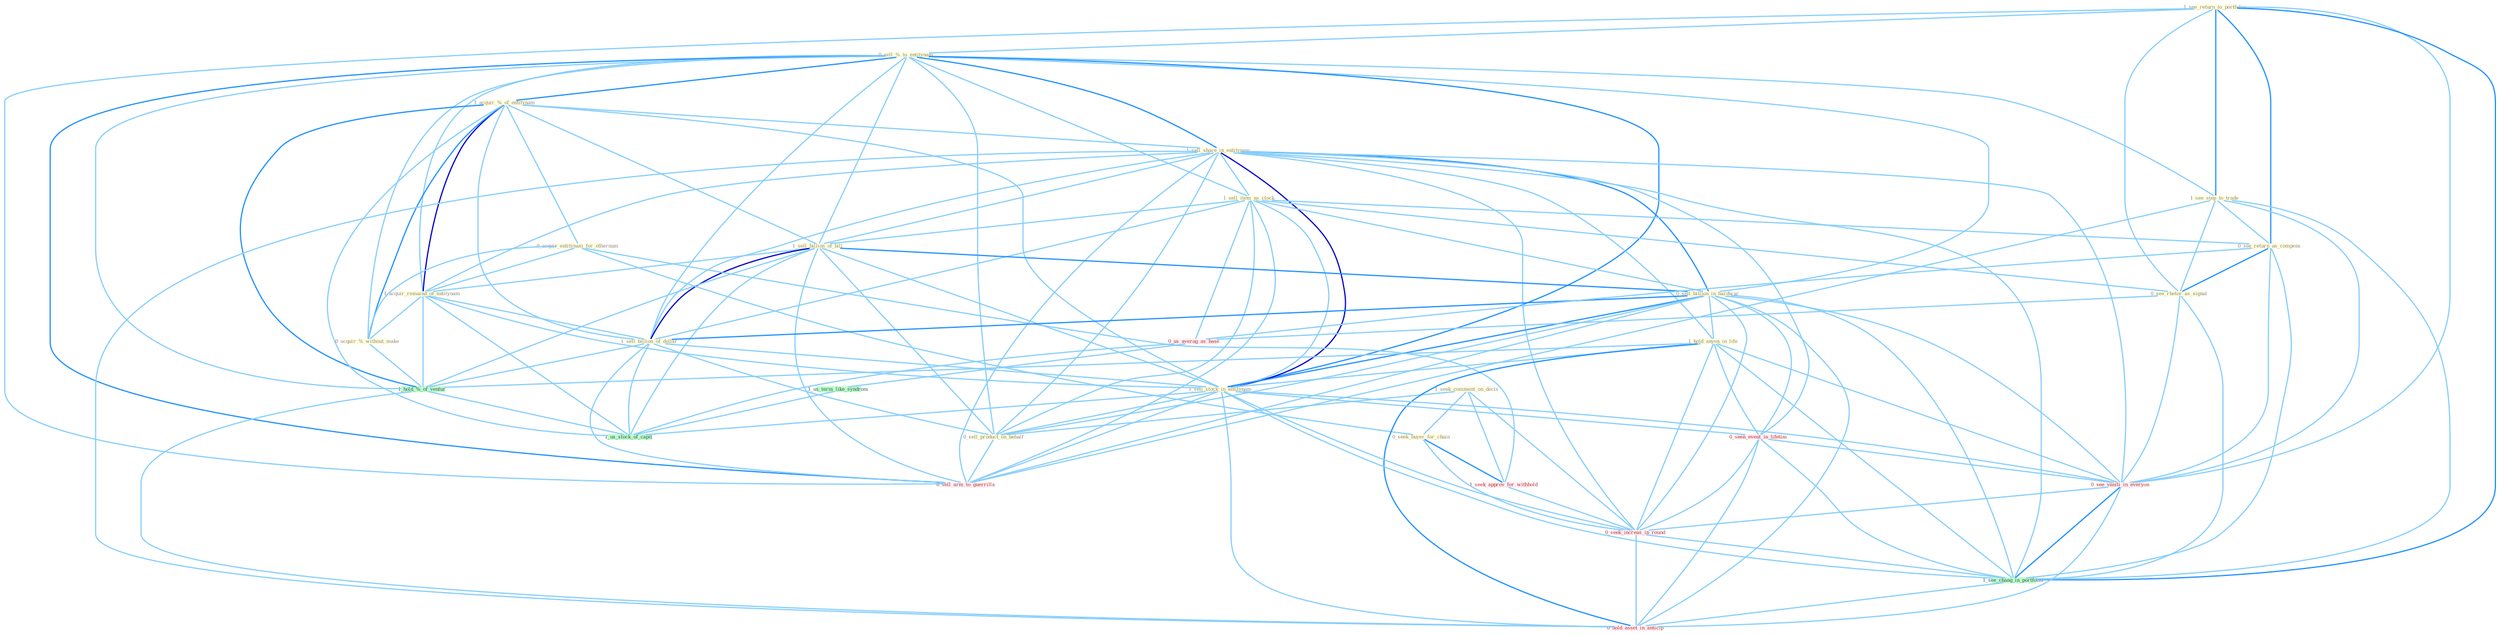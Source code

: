 Graph G{ 
    node
    [shape=polygon,style=filled,width=.5,height=.06,color="#BDFCC9",fixedsize=true,fontsize=4,
    fontcolor="#2f4f4f"];
    {node
    [color="#ffffe0", fontcolor="#8b7d6b"] "1_see_return_to_portfolio " "1_seek_comment_on_decis " "0_sell_%_to_entitynam " "1_acquir_%_of_entitynam " "1_sell_share_in_entitynam " "1_see_step_to_trade " "1_sell_item_as_clock " "1_sell_billion_of_bill " "0_acquir_entitynam_for_othernum " "1_acquir_remaind_of_entitynam " "0_sell_billion_in_hardwar " "0_see_return_as_compens " "0_acquir_%_without_make " "0_seek_buyer_for_chain " "1_sell_billion_of_dollar " "0_see_rhetor_as_signal " "1_hold_anyon_in_life " "1_sell_stock_in_entitynam " "0_sell_product_on_behalf "}
{node [color="#fff0f5", fontcolor="#b22222"] "0_seen_event_in_lifetim " "0_us_averag_as_base " "1_seek_approv_for_withhold " "0_see_vaniti_in_everyon " "0_sell_arm_to_guerrilla " "0_seek_increas_in_round " "0_hold_asset_in_anticip "}
edge [color="#B0E2FF"];

	"1_see_return_to_portfolio " -- "0_sell_%_to_entitynam " [w="1", color="#87cefa" ];
	"1_see_return_to_portfolio " -- "1_see_step_to_trade " [w="2", color="#1e90ff" , len=0.8];
	"1_see_return_to_portfolio " -- "0_see_return_as_compens " [w="2", color="#1e90ff" , len=0.8];
	"1_see_return_to_portfolio " -- "0_see_rhetor_as_signal " [w="1", color="#87cefa" ];
	"1_see_return_to_portfolio " -- "0_see_vaniti_in_everyon " [w="1", color="#87cefa" ];
	"1_see_return_to_portfolio " -- "0_sell_arm_to_guerrilla " [w="1", color="#87cefa" ];
	"1_see_return_to_portfolio " -- "1_see_chang_in_portfolio " [w="2", color="#1e90ff" , len=0.8];
	"1_seek_comment_on_decis " -- "0_seek_buyer_for_chain " [w="1", color="#87cefa" ];
	"1_seek_comment_on_decis " -- "0_sell_product_on_behalf " [w="1", color="#87cefa" ];
	"1_seek_comment_on_decis " -- "1_seek_approv_for_withhold " [w="1", color="#87cefa" ];
	"1_seek_comment_on_decis " -- "0_seek_increas_in_round " [w="1", color="#87cefa" ];
	"0_sell_%_to_entitynam " -- "1_acquir_%_of_entitynam " [w="2", color="#1e90ff" , len=0.8];
	"0_sell_%_to_entitynam " -- "1_sell_share_in_entitynam " [w="2", color="#1e90ff" , len=0.8];
	"0_sell_%_to_entitynam " -- "1_see_step_to_trade " [w="1", color="#87cefa" ];
	"0_sell_%_to_entitynam " -- "1_sell_item_as_clock " [w="1", color="#87cefa" ];
	"0_sell_%_to_entitynam " -- "1_sell_billion_of_bill " [w="1", color="#87cefa" ];
	"0_sell_%_to_entitynam " -- "1_acquir_remaind_of_entitynam " [w="1", color="#87cefa" ];
	"0_sell_%_to_entitynam " -- "0_sell_billion_in_hardwar " [w="1", color="#87cefa" ];
	"0_sell_%_to_entitynam " -- "0_acquir_%_without_make " [w="1", color="#87cefa" ];
	"0_sell_%_to_entitynam " -- "1_sell_billion_of_dollar " [w="1", color="#87cefa" ];
	"0_sell_%_to_entitynam " -- "1_sell_stock_in_entitynam " [w="2", color="#1e90ff" , len=0.8];
	"0_sell_%_to_entitynam " -- "0_sell_product_on_behalf " [w="1", color="#87cefa" ];
	"0_sell_%_to_entitynam " -- "1_hold_%_of_ventur " [w="1", color="#87cefa" ];
	"0_sell_%_to_entitynam " -- "0_sell_arm_to_guerrilla " [w="2", color="#1e90ff" , len=0.8];
	"1_acquir_%_of_entitynam " -- "1_sell_share_in_entitynam " [w="1", color="#87cefa" ];
	"1_acquir_%_of_entitynam " -- "1_sell_billion_of_bill " [w="1", color="#87cefa" ];
	"1_acquir_%_of_entitynam " -- "0_acquir_entitynam_for_othernum " [w="1", color="#87cefa" ];
	"1_acquir_%_of_entitynam " -- "1_acquir_remaind_of_entitynam " [w="3", color="#0000cd" , len=0.6];
	"1_acquir_%_of_entitynam " -- "0_acquir_%_without_make " [w="2", color="#1e90ff" , len=0.8];
	"1_acquir_%_of_entitynam " -- "1_sell_billion_of_dollar " [w="1", color="#87cefa" ];
	"1_acquir_%_of_entitynam " -- "1_sell_stock_in_entitynam " [w="1", color="#87cefa" ];
	"1_acquir_%_of_entitynam " -- "1_hold_%_of_ventur " [w="2", color="#1e90ff" , len=0.8];
	"1_acquir_%_of_entitynam " -- "1_us_stock_of_capit " [w="1", color="#87cefa" ];
	"1_sell_share_in_entitynam " -- "1_sell_item_as_clock " [w="1", color="#87cefa" ];
	"1_sell_share_in_entitynam " -- "1_sell_billion_of_bill " [w="1", color="#87cefa" ];
	"1_sell_share_in_entitynam " -- "1_acquir_remaind_of_entitynam " [w="1", color="#87cefa" ];
	"1_sell_share_in_entitynam " -- "0_sell_billion_in_hardwar " [w="2", color="#1e90ff" , len=0.8];
	"1_sell_share_in_entitynam " -- "1_sell_billion_of_dollar " [w="1", color="#87cefa" ];
	"1_sell_share_in_entitynam " -- "1_hold_anyon_in_life " [w="1", color="#87cefa" ];
	"1_sell_share_in_entitynam " -- "1_sell_stock_in_entitynam " [w="3", color="#0000cd" , len=0.6];
	"1_sell_share_in_entitynam " -- "0_sell_product_on_behalf " [w="1", color="#87cefa" ];
	"1_sell_share_in_entitynam " -- "0_seen_event_in_lifetim " [w="1", color="#87cefa" ];
	"1_sell_share_in_entitynam " -- "0_see_vaniti_in_everyon " [w="1", color="#87cefa" ];
	"1_sell_share_in_entitynam " -- "0_sell_arm_to_guerrilla " [w="1", color="#87cefa" ];
	"1_sell_share_in_entitynam " -- "0_seek_increas_in_round " [w="1", color="#87cefa" ];
	"1_sell_share_in_entitynam " -- "1_see_chang_in_portfolio " [w="1", color="#87cefa" ];
	"1_sell_share_in_entitynam " -- "0_hold_asset_in_anticip " [w="1", color="#87cefa" ];
	"1_see_step_to_trade " -- "0_see_return_as_compens " [w="1", color="#87cefa" ];
	"1_see_step_to_trade " -- "0_see_rhetor_as_signal " [w="1", color="#87cefa" ];
	"1_see_step_to_trade " -- "0_see_vaniti_in_everyon " [w="1", color="#87cefa" ];
	"1_see_step_to_trade " -- "0_sell_arm_to_guerrilla " [w="1", color="#87cefa" ];
	"1_see_step_to_trade " -- "1_see_chang_in_portfolio " [w="1", color="#87cefa" ];
	"1_sell_item_as_clock " -- "1_sell_billion_of_bill " [w="1", color="#87cefa" ];
	"1_sell_item_as_clock " -- "0_sell_billion_in_hardwar " [w="1", color="#87cefa" ];
	"1_sell_item_as_clock " -- "0_see_return_as_compens " [w="1", color="#87cefa" ];
	"1_sell_item_as_clock " -- "1_sell_billion_of_dollar " [w="1", color="#87cefa" ];
	"1_sell_item_as_clock " -- "0_see_rhetor_as_signal " [w="1", color="#87cefa" ];
	"1_sell_item_as_clock " -- "1_sell_stock_in_entitynam " [w="1", color="#87cefa" ];
	"1_sell_item_as_clock " -- "0_sell_product_on_behalf " [w="1", color="#87cefa" ];
	"1_sell_item_as_clock " -- "0_us_averag_as_base " [w="1", color="#87cefa" ];
	"1_sell_item_as_clock " -- "0_sell_arm_to_guerrilla " [w="1", color="#87cefa" ];
	"1_sell_billion_of_bill " -- "1_acquir_remaind_of_entitynam " [w="1", color="#87cefa" ];
	"1_sell_billion_of_bill " -- "0_sell_billion_in_hardwar " [w="2", color="#1e90ff" , len=0.8];
	"1_sell_billion_of_bill " -- "1_sell_billion_of_dollar " [w="3", color="#0000cd" , len=0.6];
	"1_sell_billion_of_bill " -- "1_sell_stock_in_entitynam " [w="1", color="#87cefa" ];
	"1_sell_billion_of_bill " -- "0_sell_product_on_behalf " [w="1", color="#87cefa" ];
	"1_sell_billion_of_bill " -- "1_hold_%_of_ventur " [w="1", color="#87cefa" ];
	"1_sell_billion_of_bill " -- "0_sell_arm_to_guerrilla " [w="1", color="#87cefa" ];
	"1_sell_billion_of_bill " -- "1_us_stock_of_capit " [w="1", color="#87cefa" ];
	"0_acquir_entitynam_for_othernum " -- "1_acquir_remaind_of_entitynam " [w="1", color="#87cefa" ];
	"0_acquir_entitynam_for_othernum " -- "0_acquir_%_without_make " [w="1", color="#87cefa" ];
	"0_acquir_entitynam_for_othernum " -- "0_seek_buyer_for_chain " [w="1", color="#87cefa" ];
	"0_acquir_entitynam_for_othernum " -- "1_seek_approv_for_withhold " [w="1", color="#87cefa" ];
	"1_acquir_remaind_of_entitynam " -- "0_acquir_%_without_make " [w="1", color="#87cefa" ];
	"1_acquir_remaind_of_entitynam " -- "1_sell_billion_of_dollar " [w="1", color="#87cefa" ];
	"1_acquir_remaind_of_entitynam " -- "1_sell_stock_in_entitynam " [w="1", color="#87cefa" ];
	"1_acquir_remaind_of_entitynam " -- "1_hold_%_of_ventur " [w="1", color="#87cefa" ];
	"1_acquir_remaind_of_entitynam " -- "1_us_stock_of_capit " [w="1", color="#87cefa" ];
	"0_sell_billion_in_hardwar " -- "1_sell_billion_of_dollar " [w="2", color="#1e90ff" , len=0.8];
	"0_sell_billion_in_hardwar " -- "1_hold_anyon_in_life " [w="1", color="#87cefa" ];
	"0_sell_billion_in_hardwar " -- "1_sell_stock_in_entitynam " [w="2", color="#1e90ff" , len=0.8];
	"0_sell_billion_in_hardwar " -- "0_sell_product_on_behalf " [w="1", color="#87cefa" ];
	"0_sell_billion_in_hardwar " -- "0_seen_event_in_lifetim " [w="1", color="#87cefa" ];
	"0_sell_billion_in_hardwar " -- "0_see_vaniti_in_everyon " [w="1", color="#87cefa" ];
	"0_sell_billion_in_hardwar " -- "0_sell_arm_to_guerrilla " [w="1", color="#87cefa" ];
	"0_sell_billion_in_hardwar " -- "0_seek_increas_in_round " [w="1", color="#87cefa" ];
	"0_sell_billion_in_hardwar " -- "1_see_chang_in_portfolio " [w="1", color="#87cefa" ];
	"0_sell_billion_in_hardwar " -- "0_hold_asset_in_anticip " [w="1", color="#87cefa" ];
	"0_see_return_as_compens " -- "0_see_rhetor_as_signal " [w="2", color="#1e90ff" , len=0.8];
	"0_see_return_as_compens " -- "0_us_averag_as_base " [w="1", color="#87cefa" ];
	"0_see_return_as_compens " -- "0_see_vaniti_in_everyon " [w="1", color="#87cefa" ];
	"0_see_return_as_compens " -- "1_see_chang_in_portfolio " [w="1", color="#87cefa" ];
	"0_acquir_%_without_make " -- "1_hold_%_of_ventur " [w="1", color="#87cefa" ];
	"0_seek_buyer_for_chain " -- "1_seek_approv_for_withhold " [w="2", color="#1e90ff" , len=0.8];
	"0_seek_buyer_for_chain " -- "0_seek_increas_in_round " [w="1", color="#87cefa" ];
	"1_sell_billion_of_dollar " -- "1_sell_stock_in_entitynam " [w="1", color="#87cefa" ];
	"1_sell_billion_of_dollar " -- "0_sell_product_on_behalf " [w="1", color="#87cefa" ];
	"1_sell_billion_of_dollar " -- "1_hold_%_of_ventur " [w="1", color="#87cefa" ];
	"1_sell_billion_of_dollar " -- "0_sell_arm_to_guerrilla " [w="1", color="#87cefa" ];
	"1_sell_billion_of_dollar " -- "1_us_stock_of_capit " [w="1", color="#87cefa" ];
	"0_see_rhetor_as_signal " -- "0_us_averag_as_base " [w="1", color="#87cefa" ];
	"0_see_rhetor_as_signal " -- "0_see_vaniti_in_everyon " [w="1", color="#87cefa" ];
	"0_see_rhetor_as_signal " -- "1_see_chang_in_portfolio " [w="1", color="#87cefa" ];
	"1_hold_anyon_in_life " -- "1_sell_stock_in_entitynam " [w="1", color="#87cefa" ];
	"1_hold_anyon_in_life " -- "0_seen_event_in_lifetim " [w="1", color="#87cefa" ];
	"1_hold_anyon_in_life " -- "1_hold_%_of_ventur " [w="1", color="#87cefa" ];
	"1_hold_anyon_in_life " -- "0_see_vaniti_in_everyon " [w="1", color="#87cefa" ];
	"1_hold_anyon_in_life " -- "0_seek_increas_in_round " [w="1", color="#87cefa" ];
	"1_hold_anyon_in_life " -- "1_see_chang_in_portfolio " [w="1", color="#87cefa" ];
	"1_hold_anyon_in_life " -- "0_hold_asset_in_anticip " [w="2", color="#1e90ff" , len=0.8];
	"1_sell_stock_in_entitynam " -- "0_sell_product_on_behalf " [w="1", color="#87cefa" ];
	"1_sell_stock_in_entitynam " -- "0_seen_event_in_lifetim " [w="1", color="#87cefa" ];
	"1_sell_stock_in_entitynam " -- "0_see_vaniti_in_everyon " [w="1", color="#87cefa" ];
	"1_sell_stock_in_entitynam " -- "0_sell_arm_to_guerrilla " [w="1", color="#87cefa" ];
	"1_sell_stock_in_entitynam " -- "0_seek_increas_in_round " [w="1", color="#87cefa" ];
	"1_sell_stock_in_entitynam " -- "1_us_stock_of_capit " [w="1", color="#87cefa" ];
	"1_sell_stock_in_entitynam " -- "1_see_chang_in_portfolio " [w="1", color="#87cefa" ];
	"1_sell_stock_in_entitynam " -- "0_hold_asset_in_anticip " [w="1", color="#87cefa" ];
	"0_sell_product_on_behalf " -- "0_sell_arm_to_guerrilla " [w="1", color="#87cefa" ];
	"0_seen_event_in_lifetim " -- "0_see_vaniti_in_everyon " [w="1", color="#87cefa" ];
	"0_seen_event_in_lifetim " -- "0_seek_increas_in_round " [w="1", color="#87cefa" ];
	"0_seen_event_in_lifetim " -- "1_see_chang_in_portfolio " [w="1", color="#87cefa" ];
	"0_seen_event_in_lifetim " -- "0_hold_asset_in_anticip " [w="1", color="#87cefa" ];
	"0_us_averag_as_base " -- "1_us_term_like_syndrom " [w="1", color="#87cefa" ];
	"0_us_averag_as_base " -- "1_us_stock_of_capit " [w="1", color="#87cefa" ];
	"1_us_term_like_syndrom " -- "1_us_stock_of_capit " [w="1", color="#87cefa" ];
	"1_seek_approv_for_withhold " -- "0_seek_increas_in_round " [w="1", color="#87cefa" ];
	"1_hold_%_of_ventur " -- "1_us_stock_of_capit " [w="1", color="#87cefa" ];
	"1_hold_%_of_ventur " -- "0_hold_asset_in_anticip " [w="1", color="#87cefa" ];
	"0_see_vaniti_in_everyon " -- "0_seek_increas_in_round " [w="1", color="#87cefa" ];
	"0_see_vaniti_in_everyon " -- "1_see_chang_in_portfolio " [w="2", color="#1e90ff" , len=0.8];
	"0_see_vaniti_in_everyon " -- "0_hold_asset_in_anticip " [w="1", color="#87cefa" ];
	"0_seek_increas_in_round " -- "1_see_chang_in_portfolio " [w="1", color="#87cefa" ];
	"0_seek_increas_in_round " -- "0_hold_asset_in_anticip " [w="1", color="#87cefa" ];
	"1_see_chang_in_portfolio " -- "0_hold_asset_in_anticip " [w="1", color="#87cefa" ];
}